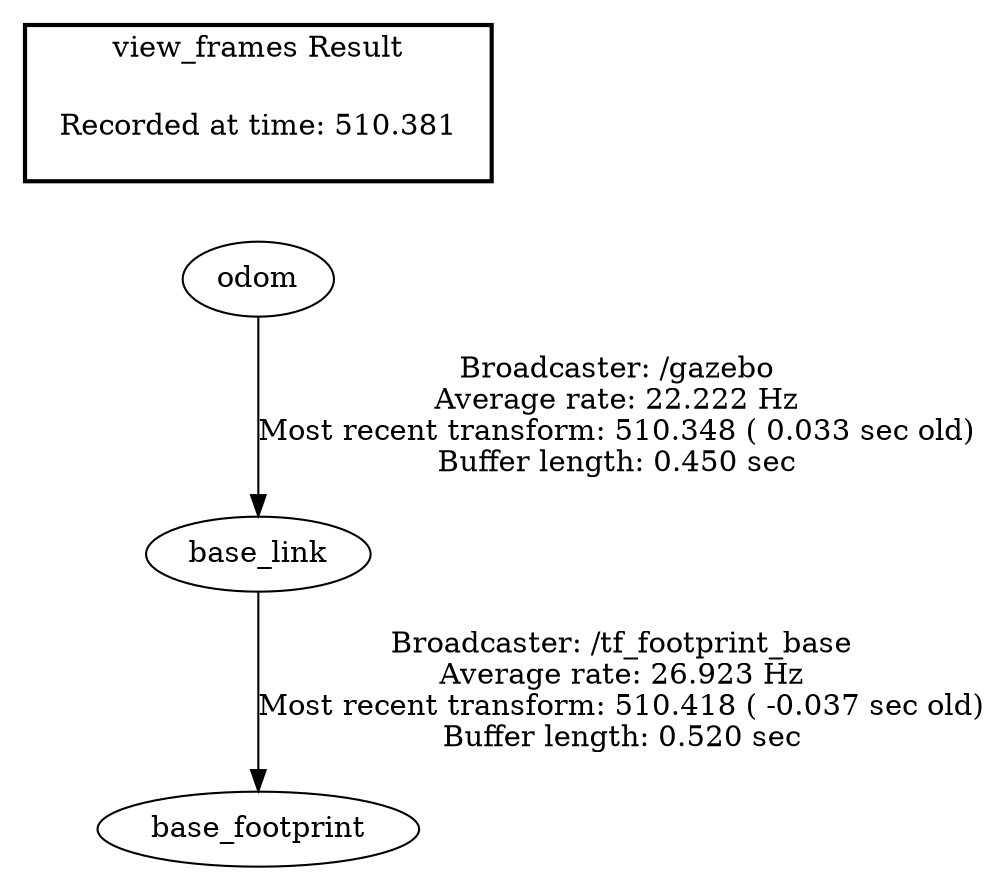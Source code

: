 digraph G {
"base_link" -> "base_footprint"[label="Broadcaster: /tf_footprint_base\nAverage rate: 26.923 Hz\nMost recent transform: 510.418 ( -0.037 sec old)\nBuffer length: 0.520 sec\n"];
"odom" -> "base_link"[label="Broadcaster: /gazebo\nAverage rate: 22.222 Hz\nMost recent transform: 510.348 ( 0.033 sec old)\nBuffer length: 0.450 sec\n"];
edge [style=invis];
 subgraph cluster_legend { style=bold; color=black; label ="view_frames Result";
"Recorded at time: 510.381"[ shape=plaintext ] ;
 }->"odom";
}